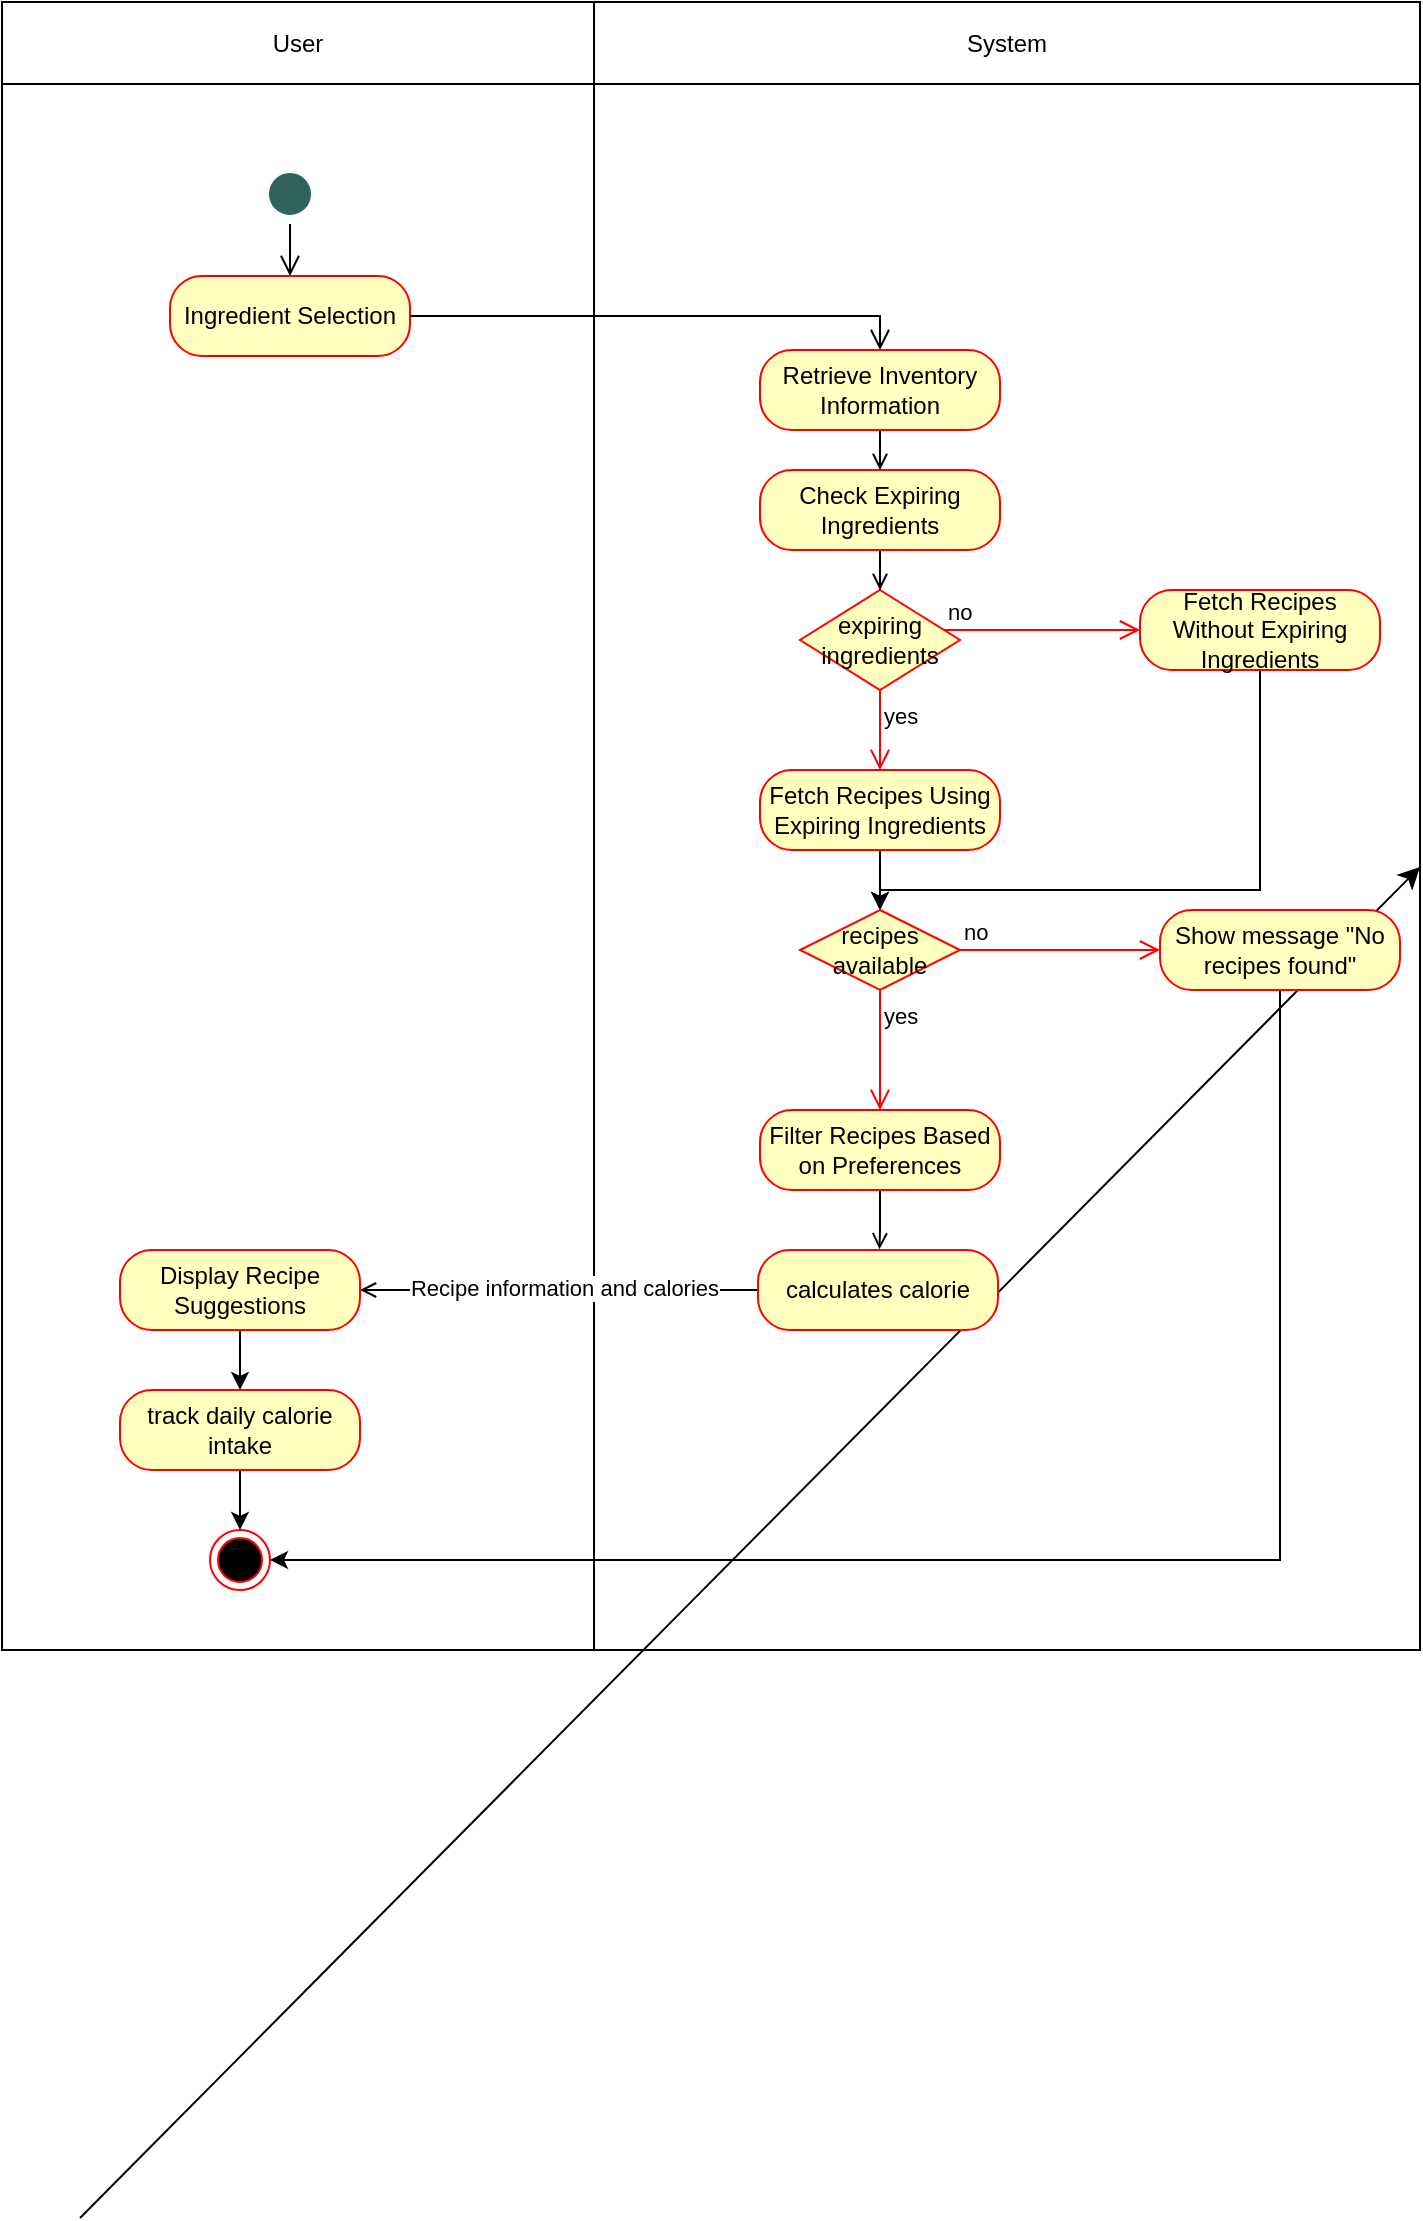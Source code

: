 <mxfile version="26.0.10" pages="3">
  <diagram name="Recipe Suggestions" id="qvq8mcwyWJZeCCNvrL-o">
    <mxGraphModel dx="2234" dy="1694" grid="1" gridSize="10" guides="1" tooltips="1" connect="1" arrows="1" fold="1" page="1" pageScale="1" pageWidth="583" pageHeight="827" math="0" shadow="0">
      <root>
        <mxCell id="0" />
        <mxCell id="1" parent="0" />
        <mxCell id="sZhmpHKjOVJQFTUwGN-R-1" value="" style="shape=table;startSize=0;container=1;collapsible=0;childLayout=tableLayout;" vertex="1" parent="1">
          <mxGeometry x="-39" y="-394" width="709" height="824.0" as="geometry" />
        </mxCell>
        <mxCell id="sZhmpHKjOVJQFTUwGN-R-2" value="" style="shape=tableRow;horizontal=0;startSize=0;swimlaneHead=0;swimlaneBody=0;strokeColor=inherit;top=0;left=0;bottom=0;right=0;collapsible=0;dropTarget=0;fillColor=none;points=[[0,0.5],[1,0.5]];portConstraint=eastwest;" vertex="1" parent="sZhmpHKjOVJQFTUwGN-R-1">
          <mxGeometry width="709" height="41" as="geometry" />
        </mxCell>
        <mxCell id="sZhmpHKjOVJQFTUwGN-R-3" value="User" style="shape=partialRectangle;html=1;whiteSpace=wrap;connectable=0;strokeColor=inherit;overflow=hidden;fillColor=none;top=0;left=0;bottom=0;right=0;pointerEvents=1;" vertex="1" parent="sZhmpHKjOVJQFTUwGN-R-2">
          <mxGeometry width="296" height="41" as="geometry">
            <mxRectangle width="296" height="41" as="alternateBounds" />
          </mxGeometry>
        </mxCell>
        <mxCell id="sZhmpHKjOVJQFTUwGN-R-4" value="System" style="shape=partialRectangle;html=1;whiteSpace=wrap;connectable=0;strokeColor=inherit;overflow=hidden;fillColor=none;top=0;left=0;bottom=0;right=0;pointerEvents=1;" vertex="1" parent="sZhmpHKjOVJQFTUwGN-R-2">
          <mxGeometry x="296" width="413" height="41" as="geometry">
            <mxRectangle width="413" height="41" as="alternateBounds" />
          </mxGeometry>
        </mxCell>
        <mxCell id="sZhmpHKjOVJQFTUwGN-R-5" value="" style="shape=tableRow;horizontal=0;startSize=0;swimlaneHead=0;swimlaneBody=0;strokeColor=inherit;top=0;left=0;bottom=0;right=0;collapsible=0;dropTarget=0;fillColor=none;points=[[0,0.5],[1,0.5]];portConstraint=eastwest;" vertex="1" parent="sZhmpHKjOVJQFTUwGN-R-1">
          <mxGeometry y="41" width="709" height="783" as="geometry" />
        </mxCell>
        <mxCell id="sZhmpHKjOVJQFTUwGN-R-6" value="" style="shape=partialRectangle;html=1;whiteSpace=wrap;connectable=0;strokeColor=inherit;overflow=hidden;fillColor=none;top=0;left=0;bottom=0;right=0;pointerEvents=1;" vertex="1" parent="sZhmpHKjOVJQFTUwGN-R-5">
          <mxGeometry width="296" height="783" as="geometry">
            <mxRectangle width="296" height="783" as="alternateBounds" />
          </mxGeometry>
        </mxCell>
        <mxCell id="sZhmpHKjOVJQFTUwGN-R-7" value="" style="shape=partialRectangle;html=1;whiteSpace=wrap;connectable=0;strokeColor=inherit;overflow=hidden;fillColor=none;top=0;left=0;bottom=0;right=0;pointerEvents=1;" vertex="1" parent="sZhmpHKjOVJQFTUwGN-R-5">
          <mxGeometry x="296" width="413" height="783" as="geometry">
            <mxRectangle width="413" height="783" as="alternateBounds" />
          </mxGeometry>
        </mxCell>
        <mxCell id="sZhmpHKjOVJQFTUwGN-R-8" value="" style="rounded=1;whiteSpace=wrap;html=1;fillColor=#ffffc0;strokeColor=#ff0000;fontColor=#000000;arcSize=40;" vertex="1" parent="sZhmpHKjOVJQFTUwGN-R-5">
          <mxGeometry x="709" width="NaN" height="783" as="geometry">
            <mxRectangle width="NaN" height="783" as="alternateBounds" />
          </mxGeometry>
        </mxCell>
        <mxCell id="sZhmpHKjOVJQFTUwGN-R-9" value="" style="ellipse;html=1;shape=startState;fillColor=#2E625B;strokeColor=#F6F8FA;" vertex="1" parent="1">
          <mxGeometry x="90" y="-313" width="30" height="30" as="geometry" />
        </mxCell>
        <mxCell id="sZhmpHKjOVJQFTUwGN-R-10" value="" style="edgeStyle=orthogonalEdgeStyle;html=1;verticalAlign=bottom;endArrow=open;endSize=8;strokeColor=#000000;rounded=0;fontSize=12;curved=1;entryX=0.5;entryY=0;entryDx=0;entryDy=0;" edge="1" parent="1" source="sZhmpHKjOVJQFTUwGN-R-9" target="sZhmpHKjOVJQFTUwGN-R-11">
          <mxGeometry relative="1" as="geometry">
            <mxPoint x="120" y="-221" as="targetPoint" />
          </mxGeometry>
        </mxCell>
        <mxCell id="sZhmpHKjOVJQFTUwGN-R-11" value=" Ingredient Selection" style="rounded=1;whiteSpace=wrap;html=1;arcSize=40;fontColor=#000000;fillColor=#ffffc0;strokeColor=#ff0000;" vertex="1" parent="1">
          <mxGeometry x="45" y="-257" width="120" height="40" as="geometry" />
        </mxCell>
        <mxCell id="sZhmpHKjOVJQFTUwGN-R-12" value="" style="html=1;verticalAlign=bottom;endArrow=open;endSize=8;strokeColor=#000000;rounded=0;fontSize=12;entryX=0.5;entryY=0;entryDx=0;entryDy=0;edgeStyle=orthogonalEdgeStyle;" edge="1" parent="1" source="sZhmpHKjOVJQFTUwGN-R-11" target="sZhmpHKjOVJQFTUwGN-R-22">
          <mxGeometry relative="1" as="geometry">
            <mxPoint x="120" y="-123" as="targetPoint" />
            <Array as="points" />
          </mxGeometry>
        </mxCell>
        <mxCell id="sZhmpHKjOVJQFTUwGN-R-14" value="" style="edgeStyle=none;curved=1;rounded=0;orthogonalLoop=1;jettySize=auto;html=1;fontSize=12;startSize=8;endSize=8;" edge="1" parent="1" target="sZhmpHKjOVJQFTUwGN-R-8">
          <mxGeometry relative="1" as="geometry">
            <mxPoint x="NaN" y="714.0" as="sourcePoint" />
          </mxGeometry>
        </mxCell>
        <mxCell id="sZhmpHKjOVJQFTUwGN-R-21" value="" style="ellipse;html=1;shape=endState;fillColor=#000000;strokeColor=#ff0000;" vertex="1" parent="1">
          <mxGeometry x="65" y="370" width="30" height="30" as="geometry" />
        </mxCell>
        <mxCell id="sZhmpHKjOVJQFTUwGN-R-27" style="edgeStyle=orthogonalEdgeStyle;rounded=0;orthogonalLoop=1;jettySize=auto;html=1;exitX=0.5;exitY=1;exitDx=0;exitDy=0;endArrow=open;endFill=0;" edge="1" parent="1" source="sZhmpHKjOVJQFTUwGN-R-22" target="sZhmpHKjOVJQFTUwGN-R-26">
          <mxGeometry relative="1" as="geometry" />
        </mxCell>
        <mxCell id="sZhmpHKjOVJQFTUwGN-R-22" value="Retrieve Inventory Information" style="rounded=1;whiteSpace=wrap;html=1;arcSize=40;fontColor=#000000;fillColor=#ffffc0;strokeColor=#ff0000;" vertex="1" parent="1">
          <mxGeometry x="340" y="-220" width="120" height="40" as="geometry" />
        </mxCell>
        <mxCell id="sZhmpHKjOVJQFTUwGN-R-40" style="edgeStyle=orthogonalEdgeStyle;rounded=0;orthogonalLoop=1;jettySize=auto;html=1;exitX=0.5;exitY=1;exitDx=0;exitDy=0;endArrow=open;endFill=0;" edge="1" parent="1" source="sZhmpHKjOVJQFTUwGN-R-26" target="sZhmpHKjOVJQFTUwGN-R-37">
          <mxGeometry relative="1" as="geometry" />
        </mxCell>
        <mxCell id="sZhmpHKjOVJQFTUwGN-R-26" value="Check Expiring Ingredients" style="rounded=1;whiteSpace=wrap;html=1;arcSize=40;fontColor=#000000;fillColor=#ffffc0;strokeColor=#ff0000;" vertex="1" parent="1">
          <mxGeometry x="340" y="-160" width="120" height="40" as="geometry" />
        </mxCell>
        <mxCell id="sZhmpHKjOVJQFTUwGN-R-46" style="edgeStyle=orthogonalEdgeStyle;rounded=0;orthogonalLoop=1;jettySize=auto;html=1;exitX=0.5;exitY=1;exitDx=0;exitDy=0;entryX=0.5;entryY=0;entryDx=0;entryDy=0;" edge="1" parent="1" source="sZhmpHKjOVJQFTUwGN-R-28" target="sZhmpHKjOVJQFTUwGN-R-43">
          <mxGeometry relative="1" as="geometry" />
        </mxCell>
        <mxCell id="sZhmpHKjOVJQFTUwGN-R-28" value="&lt;div&gt;Fetch Recipes Using Expiring Ingredients&lt;/div&gt;" style="rounded=1;whiteSpace=wrap;html=1;arcSize=40;fontColor=#000000;fillColor=#ffffc0;strokeColor=#ff0000;align=center;" vertex="1" parent="1">
          <mxGeometry x="340" y="-10" width="120" height="40" as="geometry" />
        </mxCell>
        <mxCell id="sZhmpHKjOVJQFTUwGN-R-35" style="edgeStyle=orthogonalEdgeStyle;rounded=0;orthogonalLoop=1;jettySize=auto;html=1;exitX=0;exitY=0.5;exitDx=0;exitDy=0;endArrow=open;endFill=0;" edge="1" parent="1" source="sZhmpHKjOVJQFTUwGN-R-48" target="sZhmpHKjOVJQFTUwGN-R-34">
          <mxGeometry relative="1" as="geometry" />
        </mxCell>
        <mxCell id="sZhmpHKjOVJQFTUwGN-R-54" value="Text" style="edgeLabel;html=1;align=center;verticalAlign=middle;resizable=0;points=[];" vertex="1" connectable="0" parent="sZhmpHKjOVJQFTUwGN-R-35">
          <mxGeometry x="-0.019" y="-1" relative="1" as="geometry">
            <mxPoint as="offset" />
          </mxGeometry>
        </mxCell>
        <mxCell id="sZhmpHKjOVJQFTUwGN-R-55" value="Recipe information and calories" style="edgeLabel;html=1;align=center;verticalAlign=middle;resizable=0;points=[];" vertex="1" connectable="0" parent="sZhmpHKjOVJQFTUwGN-R-35">
          <mxGeometry x="-0.024" y="-1" relative="1" as="geometry">
            <mxPoint as="offset" />
          </mxGeometry>
        </mxCell>
        <mxCell id="sZhmpHKjOVJQFTUwGN-R-50" style="edgeStyle=orthogonalEdgeStyle;rounded=0;orthogonalLoop=1;jettySize=auto;html=1;entryX=0.506;entryY=-0.008;entryDx=0;entryDy=0;entryPerimeter=0;endArrow=open;endFill=0;" edge="1" parent="1" source="sZhmpHKjOVJQFTUwGN-R-32" target="sZhmpHKjOVJQFTUwGN-R-48">
          <mxGeometry relative="1" as="geometry" />
        </mxCell>
        <mxCell id="sZhmpHKjOVJQFTUwGN-R-32" value="&lt;div&gt;Filter Recipes Based on Preferences&lt;/div&gt;" style="rounded=1;whiteSpace=wrap;html=1;arcSize=40;fontColor=#000000;fillColor=#ffffc0;strokeColor=#ff0000;align=center;" vertex="1" parent="1">
          <mxGeometry x="340" y="160" width="120" height="40" as="geometry" />
        </mxCell>
        <mxCell id="sZhmpHKjOVJQFTUwGN-R-58" style="edgeStyle=orthogonalEdgeStyle;rounded=0;orthogonalLoop=1;jettySize=auto;html=1;" edge="1" parent="1" source="sZhmpHKjOVJQFTUwGN-R-34" target="sZhmpHKjOVJQFTUwGN-R-57">
          <mxGeometry relative="1" as="geometry" />
        </mxCell>
        <mxCell id="sZhmpHKjOVJQFTUwGN-R-34" value="&lt;div&gt;Display Recipe Suggestions&lt;/div&gt;" style="rounded=1;whiteSpace=wrap;html=1;arcSize=40;fontColor=#000000;fillColor=#ffffc0;strokeColor=#ff0000;align=center;" vertex="1" parent="1">
          <mxGeometry x="20" y="230" width="120" height="40" as="geometry" />
        </mxCell>
        <mxCell id="sZhmpHKjOVJQFTUwGN-R-47" style="edgeStyle=orthogonalEdgeStyle;rounded=0;orthogonalLoop=1;jettySize=auto;html=1;exitX=0.5;exitY=1;exitDx=0;exitDy=0;entryX=0.5;entryY=0;entryDx=0;entryDy=0;" edge="1" parent="1" source="sZhmpHKjOVJQFTUwGN-R-36" target="sZhmpHKjOVJQFTUwGN-R-43">
          <mxGeometry relative="1" as="geometry">
            <Array as="points">
              <mxPoint x="590" y="50" />
              <mxPoint x="400" y="50" />
            </Array>
          </mxGeometry>
        </mxCell>
        <mxCell id="sZhmpHKjOVJQFTUwGN-R-36" value="Fetch Recipes Without Expiring Ingredients" style="rounded=1;whiteSpace=wrap;html=1;arcSize=40;fontColor=#000000;fillColor=#ffffc0;strokeColor=#ff0000;" vertex="1" parent="1">
          <mxGeometry x="530" y="-100" width="120" height="40" as="geometry" />
        </mxCell>
        <mxCell id="sZhmpHKjOVJQFTUwGN-R-37" value="expiring ingredients" style="rhombus;whiteSpace=wrap;html=1;fontColor=#000000;fillColor=#ffffc0;strokeColor=#ff0000;" vertex="1" parent="1">
          <mxGeometry x="360" y="-100" width="80" height="50" as="geometry" />
        </mxCell>
        <mxCell id="sZhmpHKjOVJQFTUwGN-R-38" value="no" style="edgeStyle=orthogonalEdgeStyle;html=1;align=left;verticalAlign=bottom;endArrow=open;endSize=8;strokeColor=#ff0000;rounded=0;entryX=0;entryY=0.5;entryDx=0;entryDy=0;" edge="1" source="sZhmpHKjOVJQFTUwGN-R-37" parent="1" target="sZhmpHKjOVJQFTUwGN-R-36">
          <mxGeometry x="-1" relative="1" as="geometry">
            <mxPoint x="520" y="-90" as="targetPoint" />
            <Array as="points">
              <mxPoint x="520" y="-80" />
            </Array>
          </mxGeometry>
        </mxCell>
        <mxCell id="sZhmpHKjOVJQFTUwGN-R-39" value="yes" style="edgeStyle=orthogonalEdgeStyle;html=1;align=left;verticalAlign=top;endArrow=open;endSize=8;strokeColor=#ff0000;rounded=0;" edge="1" source="sZhmpHKjOVJQFTUwGN-R-37" parent="1">
          <mxGeometry x="-1" relative="1" as="geometry">
            <mxPoint x="400" y="-10" as="targetPoint" />
          </mxGeometry>
        </mxCell>
        <mxCell id="sZhmpHKjOVJQFTUwGN-R-43" value="recipes available" style="rhombus;whiteSpace=wrap;html=1;fontColor=#000000;fillColor=#ffffc0;strokeColor=#ff0000;" vertex="1" parent="1">
          <mxGeometry x="360" y="60" width="80" height="40" as="geometry" />
        </mxCell>
        <mxCell id="sZhmpHKjOVJQFTUwGN-R-44" value="no" style="edgeStyle=orthogonalEdgeStyle;html=1;align=left;verticalAlign=bottom;endArrow=open;endSize=8;strokeColor=#ff0000;rounded=0;" edge="1" source="sZhmpHKjOVJQFTUwGN-R-43" parent="1">
          <mxGeometry x="-1" relative="1" as="geometry">
            <mxPoint x="540" y="80" as="targetPoint" />
          </mxGeometry>
        </mxCell>
        <mxCell id="sZhmpHKjOVJQFTUwGN-R-45" value="yes" style="edgeStyle=orthogonalEdgeStyle;html=1;align=left;verticalAlign=top;endArrow=open;endSize=8;strokeColor=#ff0000;rounded=0;" edge="1" source="sZhmpHKjOVJQFTUwGN-R-43" parent="1">
          <mxGeometry x="-1" relative="1" as="geometry">
            <mxPoint x="400" y="160" as="targetPoint" />
          </mxGeometry>
        </mxCell>
        <mxCell id="sZhmpHKjOVJQFTUwGN-R-48" value="calculates calorie" style="rounded=1;whiteSpace=wrap;html=1;arcSize=40;fontColor=#000000;fillColor=#ffffc0;strokeColor=#ff0000;" vertex="1" parent="1">
          <mxGeometry x="339" y="230" width="120" height="40" as="geometry" />
        </mxCell>
        <mxCell id="sZhmpHKjOVJQFTUwGN-R-62" style="edgeStyle=orthogonalEdgeStyle;rounded=0;orthogonalLoop=1;jettySize=auto;html=1;exitX=0.5;exitY=1;exitDx=0;exitDy=0;entryX=1;entryY=0.5;entryDx=0;entryDy=0;" edge="1" parent="1" source="sZhmpHKjOVJQFTUwGN-R-56" target="sZhmpHKjOVJQFTUwGN-R-21">
          <mxGeometry relative="1" as="geometry" />
        </mxCell>
        <mxCell id="sZhmpHKjOVJQFTUwGN-R-56" value="&lt;div&gt;Show message &quot;No recipes found&quot;&lt;/div&gt;" style="rounded=1;whiteSpace=wrap;html=1;arcSize=40;fontColor=#000000;fillColor=#ffffc0;strokeColor=#ff0000;align=center;" vertex="1" parent="1">
          <mxGeometry x="540" y="60" width="120" height="40" as="geometry" />
        </mxCell>
        <mxCell id="sZhmpHKjOVJQFTUwGN-R-61" style="edgeStyle=orthogonalEdgeStyle;rounded=0;orthogonalLoop=1;jettySize=auto;html=1;entryX=0.5;entryY=0;entryDx=0;entryDy=0;" edge="1" parent="1" source="sZhmpHKjOVJQFTUwGN-R-57" target="sZhmpHKjOVJQFTUwGN-R-21">
          <mxGeometry relative="1" as="geometry" />
        </mxCell>
        <mxCell id="sZhmpHKjOVJQFTUwGN-R-57" value="track daily calorie intake" style="rounded=1;whiteSpace=wrap;html=1;arcSize=40;fontColor=#000000;fillColor=#ffffc0;strokeColor=#ff0000;" vertex="1" parent="1">
          <mxGeometry x="20" y="300" width="120" height="40" as="geometry" />
        </mxCell>
      </root>
    </mxGraphModel>
  </diagram>
  <diagram name="Add Comments" id="GBAWyYjfzElZvG9IA0z9">
    <mxGraphModel dx="1226" dy="833" grid="0" gridSize="10" guides="1" tooltips="1" connect="1" arrows="1" fold="1" page="0" pageScale="1" pageWidth="850" pageHeight="1100" math="0" shadow="0">
      <root>
        <mxCell id="0" />
        <mxCell id="1" parent="0" />
        <mxCell id="It617AAErZ2_1E9ZAjCa-1" value="" style="shape=table;startSize=0;container=1;collapsible=0;childLayout=tableLayout;fillColor=#F6F8FA;strokeColor=#9AC7BF;" parent="1" vertex="1">
          <mxGeometry x="-39" y="-367" width="710.153" height="672.347" as="geometry" />
        </mxCell>
        <mxCell id="It617AAErZ2_1E9ZAjCa-2" value="" style="shape=tableRow;horizontal=0;startSize=0;swimlaneHead=0;swimlaneBody=0;strokeColor=inherit;top=0;left=0;bottom=0;right=0;collapsible=0;dropTarget=0;fillColor=none;points=[[0,0.5],[1,0.5]];portConstraint=eastwest;" parent="It617AAErZ2_1E9ZAjCa-1" vertex="1">
          <mxGeometry width="710.153" height="28" as="geometry" />
        </mxCell>
        <mxCell id="It617AAErZ2_1E9ZAjCa-3" value="User" style="shape=partialRectangle;html=1;whiteSpace=wrap;connectable=0;strokeColor=inherit;overflow=hidden;fillColor=none;top=0;left=0;bottom=0;right=0;pointerEvents=1;" parent="It617AAErZ2_1E9ZAjCa-2" vertex="1">
          <mxGeometry width="289" height="28" as="geometry">
            <mxRectangle width="289" height="28" as="alternateBounds" />
          </mxGeometry>
        </mxCell>
        <mxCell id="It617AAErZ2_1E9ZAjCa-4" value="System" style="shape=partialRectangle;html=1;whiteSpace=wrap;connectable=0;strokeColor=inherit;overflow=hidden;fillColor=none;top=0;left=0;bottom=0;right=0;pointerEvents=1;" parent="It617AAErZ2_1E9ZAjCa-2" vertex="1">
          <mxGeometry x="289" width="421" height="28" as="geometry">
            <mxRectangle width="421" height="28" as="alternateBounds" />
          </mxGeometry>
        </mxCell>
        <mxCell id="It617AAErZ2_1E9ZAjCa-5" value="" style="shape=tableRow;horizontal=0;startSize=0;swimlaneHead=0;swimlaneBody=0;strokeColor=inherit;top=0;left=0;bottom=0;right=0;collapsible=0;dropTarget=0;fillColor=none;points=[[0,0.5],[1,0.5]];portConstraint=eastwest;" parent="It617AAErZ2_1E9ZAjCa-1" vertex="1">
          <mxGeometry y="28" width="710.153" height="644" as="geometry" />
        </mxCell>
        <mxCell id="It617AAErZ2_1E9ZAjCa-6" value="" style="shape=partialRectangle;html=1;whiteSpace=wrap;connectable=0;strokeColor=inherit;overflow=hidden;fillColor=none;top=0;left=0;bottom=0;right=0;pointerEvents=1;" parent="It617AAErZ2_1E9ZAjCa-5" vertex="1">
          <mxGeometry width="289" height="644" as="geometry">
            <mxRectangle width="289" height="644" as="alternateBounds" />
          </mxGeometry>
        </mxCell>
        <mxCell id="It617AAErZ2_1E9ZAjCa-7" value="" style="shape=partialRectangle;html=1;whiteSpace=wrap;connectable=0;strokeColor=inherit;overflow=hidden;fillColor=none;top=0;left=0;bottom=0;right=0;pointerEvents=1;" parent="It617AAErZ2_1E9ZAjCa-5" vertex="1">
          <mxGeometry x="289" width="421" height="644" as="geometry">
            <mxRectangle width="421" height="644" as="alternateBounds" />
          </mxGeometry>
        </mxCell>
        <mxCell id="It617AAErZ2_1E9ZAjCa-8" value="" style="rounded=1;whiteSpace=wrap;html=1;fillColor=#ffffc0;strokeColor=#ff0000;fontColor=#000000;arcSize=40;" parent="It617AAErZ2_1E9ZAjCa-5" vertex="1">
          <mxGeometry x="710" width="NaN" height="644" as="geometry">
            <mxRectangle width="NaN" height="644" as="alternateBounds" />
          </mxGeometry>
        </mxCell>
        <mxCell id="It617AAErZ2_1E9ZAjCa-9" value="" style="ellipse;html=1;shape=startState;fillColor=#2E625B;strokeColor=#F6F8FA;" parent="1" vertex="1">
          <mxGeometry x="90" y="-313" width="30" height="30" as="geometry" />
        </mxCell>
        <mxCell id="It617AAErZ2_1E9ZAjCa-10" value="" style="edgeStyle=orthogonalEdgeStyle;html=1;verticalAlign=bottom;endArrow=open;endSize=8;strokeColor=#000000;rounded=0;fontSize=12;curved=1;entryX=0.5;entryY=0;entryDx=0;entryDy=0;" parent="1" source="It617AAErZ2_1E9ZAjCa-9" target="It617AAErZ2_1E9ZAjCa-11" edge="1">
          <mxGeometry relative="1" as="geometry">
            <mxPoint x="120" y="-221" as="targetPoint" />
          </mxGeometry>
        </mxCell>
        <mxCell id="i251mew_WSR6ro7rb4tY-2" style="edgeStyle=orthogonalEdgeStyle;rounded=0;orthogonalLoop=1;jettySize=auto;html=1;exitX=1;exitY=0.5;exitDx=0;exitDy=0;" edge="1" parent="1" source="It617AAErZ2_1E9ZAjCa-11" target="i251mew_WSR6ro7rb4tY-1">
          <mxGeometry relative="1" as="geometry" />
        </mxCell>
        <mxCell id="It617AAErZ2_1E9ZAjCa-11" value="Select Recipe" style="rounded=1;whiteSpace=wrap;html=1;arcSize=40;fontColor=#000000;fillColor=#FFFFFF;strokeColor=#2E625B;" parent="1" vertex="1">
          <mxGeometry x="45" y="-257" width="120" height="40" as="geometry" />
        </mxCell>
        <mxCell id="0FFfqZDTvfy1JYSrKzYc-5" style="edgeStyle=orthogonalEdgeStyle;rounded=0;orthogonalLoop=1;jettySize=auto;html=1;exitX=1;exitY=0.5;exitDx=0;exitDy=0;entryX=0;entryY=0.5;entryDx=0;entryDy=0;" edge="1" parent="1" source="It617AAErZ2_1E9ZAjCa-15" target="0FFfqZDTvfy1JYSrKzYc-16">
          <mxGeometry relative="1" as="geometry">
            <mxPoint x="343" y="-89" as="targetPoint" />
          </mxGeometry>
        </mxCell>
        <mxCell id="0FFfqZDTvfy1JYSrKzYc-6" value="comment" style="edgeLabel;html=1;align=center;verticalAlign=middle;resizable=0;points=[];" vertex="1" connectable="0" parent="0FFfqZDTvfy1JYSrKzYc-5">
          <mxGeometry x="-0.061" y="1" relative="1" as="geometry">
            <mxPoint as="offset" />
          </mxGeometry>
        </mxCell>
        <mxCell id="It617AAErZ2_1E9ZAjCa-15" value="Enter comment" style="rounded=1;whiteSpace=wrap;html=1;arcSize=40;fontColor=#000000;fillColor=#FFFFFF;strokeColor=#2E625B;" parent="1" vertex="1">
          <mxGeometry x="45" y="-109" width="120" height="40" as="geometry" />
        </mxCell>
        <mxCell id="It617AAErZ2_1E9ZAjCa-16" value="Store Comment in Database" style="rounded=1;whiteSpace=wrap;html=1;arcSize=40;fontColor=#000000;fillColor=#FFFFFF;strokeColor=#2E625B;" parent="1" vertex="1">
          <mxGeometry x="350" y="-22" width="120" height="40" as="geometry" />
        </mxCell>
        <mxCell id="kEgITRK2Zp_CGvGWQ56D-10" style="edgeStyle=orthogonalEdgeStyle;rounded=0;orthogonalLoop=1;jettySize=auto;html=1;entryX=0.5;entryY=0;entryDx=0;entryDy=0;" edge="1" parent="1" source="It617AAErZ2_1E9ZAjCa-23" target="kEgITRK2Zp_CGvGWQ56D-9">
          <mxGeometry relative="1" as="geometry" />
        </mxCell>
        <mxCell id="It617AAErZ2_1E9ZAjCa-23" value="Display comment" style="rounded=1;whiteSpace=wrap;html=1;arcSize=40;fontColor=#000000;fillColor=#FFFFFF;strokeColor=#2E625B;" parent="1" vertex="1">
          <mxGeometry x="45" y="196" width="120" height="40" as="geometry" />
        </mxCell>
        <mxCell id="0FFfqZDTvfy1JYSrKzYc-2" style="edgeStyle=orthogonalEdgeStyle;rounded=0;orthogonalLoop=1;jettySize=auto;html=1;entryX=1;entryY=0.5;entryDx=0;entryDy=0;exitX=0.5;exitY=1;exitDx=0;exitDy=0;" edge="1" parent="1" source="i251mew_WSR6ro7rb4tY-1" target="0FFfqZDTvfy1JYSrKzYc-1">
          <mxGeometry relative="1" as="geometry" />
        </mxCell>
        <mxCell id="i251mew_WSR6ro7rb4tY-1" value="Retrieve Recipe Details" style="rounded=1;whiteSpace=wrap;html=1;arcSize=40;fontColor=#000000;fillColor=#FFFFFF;strokeColor=#2E625B;" vertex="1" parent="1">
          <mxGeometry x="343" y="-257" width="120" height="40" as="geometry" />
        </mxCell>
        <mxCell id="0FFfqZDTvfy1JYSrKzYc-4" style="edgeStyle=orthogonalEdgeStyle;rounded=0;orthogonalLoop=1;jettySize=auto;html=1;entryX=0.5;entryY=0;entryDx=0;entryDy=0;" edge="1" parent="1" source="0FFfqZDTvfy1JYSrKzYc-1" target="It617AAErZ2_1E9ZAjCa-15">
          <mxGeometry relative="1" as="geometry" />
        </mxCell>
        <mxCell id="0FFfqZDTvfy1JYSrKzYc-1" value="Show Recipe Details" style="rounded=1;whiteSpace=wrap;html=1;arcSize=40;fontColor=#000000;fillColor=#FFFFFF;strokeColor=#2E625B;" vertex="1" parent="1">
          <mxGeometry x="45" y="-183" width="120" height="40" as="geometry" />
        </mxCell>
        <mxCell id="0FFfqZDTvfy1JYSrKzYc-8" value="Update UI" style="rounded=1;whiteSpace=wrap;html=1;arcSize=40;fontColor=#000000;fillColor=#FFFFFF;strokeColor=#2E625B;" vertex="1" parent="1">
          <mxGeometry x="350" y="122" width="120" height="40" as="geometry" />
        </mxCell>
        <mxCell id="0FFfqZDTvfy1JYSrKzYc-15" style="edgeStyle=orthogonalEdgeStyle;rounded=0;orthogonalLoop=1;jettySize=auto;html=1;" edge="1" parent="1" source="0FFfqZDTvfy1JYSrKzYc-10" target="It617AAErZ2_1E9ZAjCa-23">
          <mxGeometry relative="1" as="geometry" />
        </mxCell>
        <mxCell id="kEgITRK2Zp_CGvGWQ56D-8" value="comment &amp;amp;&amp;amp;&lt;br&gt;success message" style="edgeLabel;html=1;align=center;verticalAlign=middle;resizable=0;points=[];" vertex="1" connectable="0" parent="0FFfqZDTvfy1JYSrKzYc-15">
          <mxGeometry x="-0.053" y="-1" relative="1" as="geometry">
            <mxPoint as="offset" />
          </mxGeometry>
        </mxCell>
        <mxCell id="0FFfqZDTvfy1JYSrKzYc-10" value="Show Success Message" style="rounded=1;whiteSpace=wrap;html=1;arcSize=40;fontColor=#000000;fillColor=#FFFFFF;strokeColor=#2E625B;" vertex="1" parent="1">
          <mxGeometry x="353" y="196" width="120" height="40" as="geometry" />
        </mxCell>
        <mxCell id="0FFfqZDTvfy1JYSrKzYc-13" style="edgeStyle=orthogonalEdgeStyle;rounded=0;orthogonalLoop=1;jettySize=auto;html=1;entryX=0.474;entryY=0.026;entryDx=0;entryDy=0;entryPerimeter=0;" edge="1" parent="1" source="0FFfqZDTvfy1JYSrKzYc-8" target="0FFfqZDTvfy1JYSrKzYc-10">
          <mxGeometry relative="1" as="geometry" />
        </mxCell>
        <mxCell id="0FFfqZDTvfy1JYSrKzYc-16" value="Validate Comment" style="rhombus;whiteSpace=wrap;html=1;fillColor=#dae8fc;strokeColor=#6c8ebf;" vertex="1" parent="1">
          <mxGeometry x="370" y="-109" width="80" height="40" as="geometry" />
        </mxCell>
        <mxCell id="0FFfqZDTvfy1JYSrKzYc-17" value="no" style="edgeStyle=orthogonalEdgeStyle;html=1;align=left;verticalAlign=bottom;endArrow=open;endSize=8;rounded=0;" edge="1" source="0FFfqZDTvfy1JYSrKzYc-16" parent="1">
          <mxGeometry x="-1" relative="1" as="geometry">
            <mxPoint x="508" y="-89" as="targetPoint" />
          </mxGeometry>
        </mxCell>
        <mxCell id="0FFfqZDTvfy1JYSrKzYc-18" value="yes" style="edgeStyle=orthogonalEdgeStyle;html=1;align=left;verticalAlign=top;endArrow=open;endSize=8;rounded=0;entryX=0.5;entryY=0;entryDx=0;entryDy=0;" edge="1" source="0FFfqZDTvfy1JYSrKzYc-16" parent="1" target="It617AAErZ2_1E9ZAjCa-16">
          <mxGeometry x="-1" relative="1" as="geometry">
            <mxPoint x="415" y="-12" as="targetPoint" />
          </mxGeometry>
        </mxCell>
        <mxCell id="kEgITRK2Zp_CGvGWQ56D-12" style="edgeStyle=orthogonalEdgeStyle;rounded=0;orthogonalLoop=1;jettySize=auto;html=1;entryX=1;entryY=0.5;entryDx=0;entryDy=0;" edge="1" parent="1" source="0FFfqZDTvfy1JYSrKzYc-32" target="kEgITRK2Zp_CGvGWQ56D-9">
          <mxGeometry relative="1" as="geometry">
            <Array as="points">
              <mxPoint x="644" y="-87" />
              <mxPoint x="644" y="274" />
            </Array>
          </mxGeometry>
        </mxCell>
        <mxCell id="0FFfqZDTvfy1JYSrKzYc-32" value="&lt;span style=&quot;background-color: rgb(251, 251, 251);&quot;&gt;Show message&amp;nbsp;&lt;br&gt;&quot; Not validated&quot;&lt;/span&gt;" style="rounded=1;whiteSpace=wrap;html=1;arcSize=40;fontColor=#000000;fillColor=#FFFFFF;strokeColor=#2E625B;" vertex="1" parent="1">
          <mxGeometry x="505" y="-107" width="120" height="40" as="geometry" />
        </mxCell>
        <mxCell id="kEgITRK2Zp_CGvGWQ56D-2" value="No problem in saving" style="rhombus;whiteSpace=wrap;html=1;fillColor=#dae8fc;strokeColor=#6c8ebf;" vertex="1" parent="1">
          <mxGeometry x="370" y="26" width="80" height="40" as="geometry" />
        </mxCell>
        <mxCell id="kEgITRK2Zp_CGvGWQ56D-3" value="no" style="edgeStyle=orthogonalEdgeStyle;html=1;align=left;verticalAlign=bottom;endArrow=open;endSize=8;rounded=0;" edge="1" source="kEgITRK2Zp_CGvGWQ56D-2" parent="1" target="kEgITRK2Zp_CGvGWQ56D-6">
          <mxGeometry x="-1" relative="1" as="geometry">
            <mxPoint x="548" y="53" as="targetPoint" />
          </mxGeometry>
        </mxCell>
        <mxCell id="kEgITRK2Zp_CGvGWQ56D-4" value="yes" style="edgeStyle=orthogonalEdgeStyle;html=1;align=left;verticalAlign=top;endArrow=open;endSize=8;rounded=0;" edge="1" source="kEgITRK2Zp_CGvGWQ56D-2" parent="1">
          <mxGeometry x="-1" relative="1" as="geometry">
            <mxPoint x="410" y="126" as="targetPoint" />
          </mxGeometry>
        </mxCell>
        <mxCell id="kEgITRK2Zp_CGvGWQ56D-11" style="edgeStyle=orthogonalEdgeStyle;rounded=0;orthogonalLoop=1;jettySize=auto;html=1;entryX=1;entryY=0.5;entryDx=0;entryDy=0;" edge="1" parent="1" source="kEgITRK2Zp_CGvGWQ56D-6" target="kEgITRK2Zp_CGvGWQ56D-9">
          <mxGeometry relative="1" as="geometry">
            <Array as="points">
              <mxPoint x="567" y="274" />
            </Array>
          </mxGeometry>
        </mxCell>
        <mxCell id="kEgITRK2Zp_CGvGWQ56D-6" value="&lt;span style=&quot;background-color: rgb(251, 251, 251);&quot;&gt;Show message&amp;nbsp;&lt;br&gt;&quot; Not validated&quot;&lt;/span&gt;" style="rounded=1;whiteSpace=wrap;html=1;arcSize=40;fontColor=#000000;fillColor=#FFFFFF;strokeColor=#2E625B;" vertex="1" parent="1">
          <mxGeometry x="507" y="54" width="120" height="40" as="geometry" />
        </mxCell>
        <mxCell id="kEgITRK2Zp_CGvGWQ56D-9" value="" style="ellipse;html=1;shape=endState;fillColor=#000000;strokeColor=#ff0000;" vertex="1" parent="1">
          <mxGeometry x="90" y="259" width="30" height="30" as="geometry" />
        </mxCell>
      </root>
    </mxGraphModel>
  </diagram>
  <diagram name="Edit/Delete Inventory" id="plyM4_9mfYCyHYJR95KW">
    <mxGraphModel dx="1143" dy="790" grid="0" gridSize="10" guides="1" tooltips="1" connect="1" arrows="1" fold="1" page="0" pageScale="1" pageWidth="850" pageHeight="1100" math="0" shadow="0">
      <root>
        <mxCell id="0" />
        <mxCell id="1" parent="0" />
        <mxCell id="q6iQJuRPNoZBOhDgRVAI-1" value="" style="shape=table;startSize=0;container=1;collapsible=0;childLayout=tableLayout;fillColor=#F6F8FA;strokeColor=#9AC7BF;" parent="1" vertex="1">
          <mxGeometry x="-39" y="-367" width="581.59" height="599.154" as="geometry" />
        </mxCell>
        <mxCell id="q6iQJuRPNoZBOhDgRVAI-2" value="" style="shape=tableRow;horizontal=0;startSize=0;swimlaneHead=0;swimlaneBody=0;strokeColor=inherit;top=0;left=0;bottom=0;right=0;collapsible=0;dropTarget=0;fillColor=none;points=[[0,0.5],[1,0.5]];portConstraint=eastwest;" parent="q6iQJuRPNoZBOhDgRVAI-1" vertex="1">
          <mxGeometry width="581.59" height="41" as="geometry" />
        </mxCell>
        <mxCell id="q6iQJuRPNoZBOhDgRVAI-3" value="User" style="shape=partialRectangle;html=1;whiteSpace=wrap;connectable=0;strokeColor=inherit;overflow=hidden;fillColor=none;top=0;left=0;bottom=0;right=0;pointerEvents=1;" parent="q6iQJuRPNoZBOhDgRVAI-2" vertex="1">
          <mxGeometry width="289" height="41" as="geometry">
            <mxRectangle width="289" height="41" as="alternateBounds" />
          </mxGeometry>
        </mxCell>
        <mxCell id="q6iQJuRPNoZBOhDgRVAI-4" value="System" style="shape=partialRectangle;html=1;whiteSpace=wrap;connectable=0;strokeColor=inherit;overflow=hidden;fillColor=none;top=0;left=0;bottom=0;right=0;pointerEvents=1;" parent="q6iQJuRPNoZBOhDgRVAI-2" vertex="1">
          <mxGeometry x="289" width="293" height="41" as="geometry">
            <mxRectangle width="293" height="41" as="alternateBounds" />
          </mxGeometry>
        </mxCell>
        <mxCell id="q6iQJuRPNoZBOhDgRVAI-5" value="" style="shape=tableRow;horizontal=0;startSize=0;swimlaneHead=0;swimlaneBody=0;strokeColor=inherit;top=0;left=0;bottom=0;right=0;collapsible=0;dropTarget=0;fillColor=none;points=[[0,0.5],[1,0.5]];portConstraint=eastwest;" parent="q6iQJuRPNoZBOhDgRVAI-1" vertex="1">
          <mxGeometry y="41" width="581.59" height="558" as="geometry" />
        </mxCell>
        <mxCell id="q6iQJuRPNoZBOhDgRVAI-6" value="" style="shape=partialRectangle;html=1;whiteSpace=wrap;connectable=0;strokeColor=inherit;overflow=hidden;fillColor=none;top=0;left=0;bottom=0;right=0;pointerEvents=1;" parent="q6iQJuRPNoZBOhDgRVAI-5" vertex="1">
          <mxGeometry width="289" height="558" as="geometry">
            <mxRectangle width="289" height="558" as="alternateBounds" />
          </mxGeometry>
        </mxCell>
        <mxCell id="q6iQJuRPNoZBOhDgRVAI-7" value="" style="shape=partialRectangle;html=1;whiteSpace=wrap;connectable=0;strokeColor=inherit;overflow=hidden;fillColor=none;top=0;left=0;bottom=0;right=0;pointerEvents=1;" parent="q6iQJuRPNoZBOhDgRVAI-5" vertex="1">
          <mxGeometry x="289" width="293" height="558" as="geometry">
            <mxRectangle width="293" height="558" as="alternateBounds" />
          </mxGeometry>
        </mxCell>
        <mxCell id="q6iQJuRPNoZBOhDgRVAI-8" value="" style="rounded=1;whiteSpace=wrap;html=1;fillColor=#ffffc0;strokeColor=#ff0000;fontColor=#000000;arcSize=40;" parent="q6iQJuRPNoZBOhDgRVAI-5" vertex="1">
          <mxGeometry x="582" height="558" as="geometry">
            <mxRectangle width="NaN" height="558" as="alternateBounds" />
          </mxGeometry>
        </mxCell>
        <mxCell id="q6iQJuRPNoZBOhDgRVAI-9" value="" style="ellipse;html=1;shape=startState;fillColor=#2E625B;strokeColor=#2E625B;" parent="1" vertex="1">
          <mxGeometry x="90" y="-313" width="30" height="30" as="geometry" />
        </mxCell>
        <mxCell id="q6iQJuRPNoZBOhDgRVAI-10" value="" style="edgeStyle=orthogonalEdgeStyle;html=1;verticalAlign=bottom;endArrow=open;endSize=8;strokeColor=#000000;rounded=0;fontSize=12;curved=1;entryX=0.5;entryY=0;entryDx=0;entryDy=0;" parent="1" source="q6iQJuRPNoZBOhDgRVAI-9" target="q6iQJuRPNoZBOhDgRVAI-11" edge="1">
          <mxGeometry relative="1" as="geometry">
            <mxPoint x="120" y="-221" as="targetPoint" />
          </mxGeometry>
        </mxCell>
        <mxCell id="q6iQJuRPNoZBOhDgRVAI-11" value="View food items" style="rounded=1;whiteSpace=wrap;html=1;arcSize=40;fontColor=#000000;fillColor=#FFFFFF;strokeColor=#2E625B;" parent="1" vertex="1">
          <mxGeometry x="45" y="-257" width="120" height="40" as="geometry" />
        </mxCell>
        <mxCell id="q6iQJuRPNoZBOhDgRVAI-12" value="" style="html=1;verticalAlign=bottom;endArrow=open;endSize=8;strokeColor=#000000;rounded=0;fontSize=12;edgeStyle=orthogonalEdgeStyle;entryX=0.5;entryY=0;entryDx=0;entryDy=0;" parent="1" source="q6iQJuRPNoZBOhDgRVAI-11" target="xa0k9B5-DWUTXVlidqq6-1" edge="1">
          <mxGeometry relative="1" as="geometry">
            <mxPoint x="105" y="-165" as="targetPoint" />
            <Array as="points" />
          </mxGeometry>
        </mxCell>
        <mxCell id="q6iQJuRPNoZBOhDgRVAI-15" value="delete food item from DB." style="rounded=1;whiteSpace=wrap;html=1;arcSize=40;fontColor=#000000;fillColor=#FFFFFF;strokeColor=#2E625B;" parent="1" vertex="1">
          <mxGeometry x="335" y="-96" width="120" height="40" as="geometry" />
        </mxCell>
        <mxCell id="q6iQJuRPNoZBOhDgRVAI-18" value="" style="html=1;verticalAlign=bottom;endArrow=open;endSize=8;strokeColor=#000000;rounded=0;fontSize=12;edgeStyle=orthogonalEdgeStyle;exitX=1;exitY=0.5;exitDx=0;exitDy=0;" parent="1" source="xa0k9B5-DWUTXVlidqq6-1" target="q6iQJuRPNoZBOhDgRVAI-15" edge="1">
          <mxGeometry relative="1" as="geometry">
            <mxPoint x="366" y="-182" as="targetPoint" />
            <mxPoint x="105" y="-125" as="sourcePoint" />
            <Array as="points">
              <mxPoint x="232" y="-134" />
              <mxPoint x="232" y="-73" />
            </Array>
          </mxGeometry>
        </mxCell>
        <mxCell id="q6iQJuRPNoZBOhDgRVAI-19" value="Delete item" style="edgeLabel;html=1;align=center;verticalAlign=middle;resizable=0;points=[];fontSize=12;" parent="q6iQJuRPNoZBOhDgRVAI-18" vertex="1" connectable="0">
          <mxGeometry x="-0.086" relative="1" as="geometry">
            <mxPoint x="4" y="-13" as="offset" />
          </mxGeometry>
        </mxCell>
        <mxCell id="q6iQJuRPNoZBOhDgRVAI-20" value="Edit item details" style="rounded=1;whiteSpace=wrap;html=1;arcSize=40;fontColor=#000000;fillColor=#FFFFFF;strokeColor=#2E625B;" parent="1" vertex="1">
          <mxGeometry x="45" y="-16" width="120" height="40" as="geometry" />
        </mxCell>
        <mxCell id="q6iQJuRPNoZBOhDgRVAI-21" value="" style="ellipse;html=1;shape=endState;fillColor=#2E625B;strokeColor=#2E625B;" parent="1" vertex="1">
          <mxGeometry x="387" y="177" width="30" height="30" as="geometry" />
        </mxCell>
        <mxCell id="q6iQJuRPNoZBOhDgRVAI-22" value="" style="edgeStyle=orthogonalEdgeStyle;html=1;verticalAlign=bottom;endArrow=open;endSize=8;strokeColor=#000000;rounded=0;fontSize=12;entryX=0;entryY=0.5;entryDx=0;entryDy=0;exitX=0.5;exitY=1;exitDx=0;exitDy=0;" parent="1" source="q6iQJuRPNoZBOhDgRVAI-20" target="xa0k9B5-DWUTXVlidqq6-6" edge="1">
          <mxGeometry relative="1" as="geometry">
            <mxPoint x="190" y="212" as="targetPoint" />
            <mxPoint x="120" y="222" as="sourcePoint" />
            <Array as="points" />
          </mxGeometry>
        </mxCell>
        <mxCell id="xa0k9B5-DWUTXVlidqq6-7" value="Food Item" style="edgeLabel;html=1;align=center;verticalAlign=middle;resizable=0;points=[];fontSize=12;" parent="q6iQJuRPNoZBOhDgRVAI-22" vertex="1" connectable="0">
          <mxGeometry x="-0.345" y="1" relative="1" as="geometry">
            <mxPoint x="-13" y="-8" as="offset" />
          </mxGeometry>
        </mxCell>
        <mxCell id="xa0k9B5-DWUTXVlidqq6-1" value=" Edit/Delete" style="rhombus;whiteSpace=wrap;html=1;fontColor=#000000;fillColor=#2E625B;strokeColor=#2E625B;" parent="1" vertex="1">
          <mxGeometry x="41.5" y="-177" width="127" height="85" as="geometry" />
        </mxCell>
        <mxCell id="xa0k9B5-DWUTXVlidqq6-4" value="" style="html=1;verticalAlign=bottom;endArrow=open;endSize=8;strokeColor=#000000;rounded=0;fontSize=12;edgeStyle=orthogonalEdgeStyle;exitX=0.5;exitY=1;exitDx=0;exitDy=0;entryX=0.5;entryY=0;entryDx=0;entryDy=0;" parent="1" source="xa0k9B5-DWUTXVlidqq6-1" target="q6iQJuRPNoZBOhDgRVAI-20" edge="1">
          <mxGeometry relative="1" as="geometry">
            <mxPoint x="332" y="-63" as="targetPoint" />
            <mxPoint x="179" y="-124" as="sourcePoint" />
            <Array as="points">
              <mxPoint x="105" y="-85" />
              <mxPoint x="105" y="-85" />
            </Array>
          </mxGeometry>
        </mxCell>
        <mxCell id="xa0k9B5-DWUTXVlidqq6-5" value="Edit" style="edgeLabel;html=1;align=center;verticalAlign=middle;resizable=0;points=[];fontSize=12;" parent="xa0k9B5-DWUTXVlidqq6-4" vertex="1" connectable="0">
          <mxGeometry x="-0.086" relative="1" as="geometry">
            <mxPoint y="-13" as="offset" />
          </mxGeometry>
        </mxCell>
        <mxCell id="xa0k9B5-DWUTXVlidqq6-6" value="Update Food Item" style="rounded=1;whiteSpace=wrap;html=1;arcSize=40;fontColor=#000000;fillColor=#FFFFFF;strokeColor=#2E625B;" parent="1" vertex="1">
          <mxGeometry x="335" y="49" width="120" height="40" as="geometry" />
        </mxCell>
        <mxCell id="xa0k9B5-DWUTXVlidqq6-8" value="" style="edgeStyle=orthogonalEdgeStyle;html=1;verticalAlign=bottom;endArrow=open;endSize=8;strokeColor=#000000;rounded=0;fontSize=12;entryX=0.5;entryY=0;entryDx=0;entryDy=0;exitX=0.553;exitY=1.052;exitDx=0;exitDy=0;exitPerimeter=0;" parent="1" source="xa0k9B5-DWUTXVlidqq6-6" target="q6iQJuRPNoZBOhDgRVAI-21" edge="1">
          <mxGeometry relative="1" as="geometry">
            <mxPoint x="345" y="79" as="targetPoint" />
            <mxPoint x="115" y="34" as="sourcePoint" />
            <Array as="points" />
          </mxGeometry>
        </mxCell>
        <mxCell id="xa0k9B5-DWUTXVlidqq6-10" value="" style="edgeStyle=orthogonalEdgeStyle;html=1;verticalAlign=bottom;endArrow=open;endSize=8;strokeColor=#2E625B;rounded=0;fontSize=12;exitX=1;exitY=0.5;exitDx=0;exitDy=0;" parent="1" source="q6iQJuRPNoZBOhDgRVAI-15" edge="1">
          <mxGeometry relative="1" as="geometry">
            <mxPoint x="417" y="192" as="targetPoint" />
            <mxPoint x="411" y="101" as="sourcePoint" />
            <Array as="points">
              <mxPoint x="491" y="-76" />
              <mxPoint x="491" y="192" />
            </Array>
          </mxGeometry>
        </mxCell>
      </root>
    </mxGraphModel>
  </diagram>
</mxfile>
